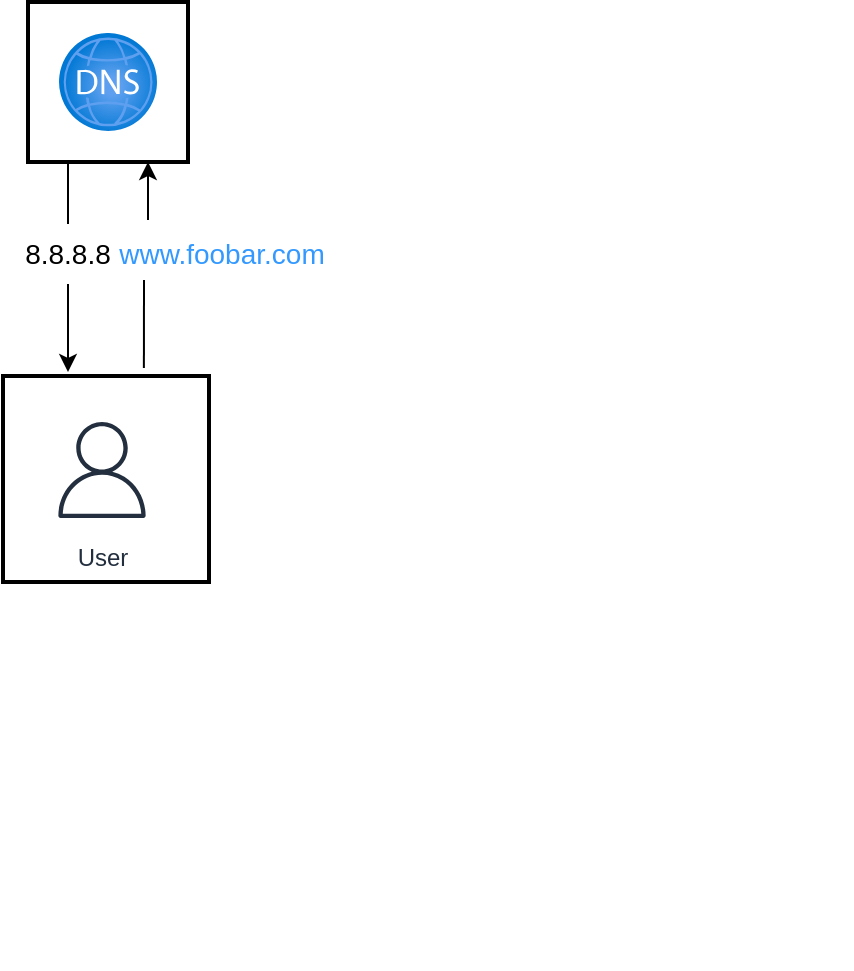 <mxfile version="21.3.4" type="github">
  <diagram name="Page-1" id="Nsb5o_6tdjtulUcONFPZ">
    <mxGraphModel dx="880" dy="476" grid="0" gridSize="10" guides="1" tooltips="1" connect="1" arrows="1" fold="1" page="1" pageScale="1" pageWidth="850" pageHeight="1100" math="0" shadow="0">
      <root>
        <mxCell id="0" />
        <mxCell id="1" parent="0" />
        <mxCell id="Url--dE9LmrYlm1uOAUC-1" value="" style="whiteSpace=wrap;html=1;aspect=fixed;strokeWidth=2;" vertex="1" parent="1">
          <mxGeometry x="146" y="32" width="80" height="80" as="geometry" />
        </mxCell>
        <mxCell id="Url--dE9LmrYlm1uOAUC-2" value="" style="image;aspect=fixed;html=1;points=[];align=center;fontSize=12;image=img/lib/azure2/networking/DNS_Zones.svg;" vertex="1" parent="1">
          <mxGeometry x="161.5" y="47.5" width="49" height="49" as="geometry" />
        </mxCell>
        <mxCell id="Url--dE9LmrYlm1uOAUC-3" value="" style="whiteSpace=wrap;html=1;aspect=fixed;strokeWidth=2;" vertex="1" parent="1">
          <mxGeometry x="133.5" y="219" width="103" height="103" as="geometry" />
        </mxCell>
        <mxCell id="Url--dE9LmrYlm1uOAUC-4" value="User" style="sketch=0;outlineConnect=0;fontColor=#232F3E;gradientColor=none;strokeColor=#232F3E;fillColor=#ffffff;dashed=0;verticalLabelPosition=bottom;verticalAlign=top;align=center;html=1;fontSize=12;fontStyle=0;aspect=fixed;shape=mxgraph.aws4.resourceIcon;resIcon=mxgraph.aws4.user;" vertex="1" parent="1">
          <mxGeometry x="153" y="236" width="60" height="60" as="geometry" />
        </mxCell>
        <mxCell id="Url--dE9LmrYlm1uOAUC-5" value="" style="endArrow=classic;html=1;rounded=0;entryX=0.75;entryY=1;entryDx=0;entryDy=0;" edge="1" parent="1" target="Url--dE9LmrYlm1uOAUC-1">
          <mxGeometry width="50" height="50" relative="1" as="geometry">
            <mxPoint x="206" y="141" as="sourcePoint" />
            <mxPoint x="210" y="115" as="targetPoint" />
          </mxGeometry>
        </mxCell>
        <mxCell id="Url--dE9LmrYlm1uOAUC-6" value="" style="endArrow=classic;html=1;rounded=0;exitX=0.5;exitY=1;exitDx=0;exitDy=0;" edge="1" parent="1" source="Url--dE9LmrYlm1uOAUC-7">
          <mxGeometry width="50" height="50" relative="1" as="geometry">
            <mxPoint x="399" y="274" as="sourcePoint" />
            <mxPoint x="166" y="217" as="targetPoint" />
          </mxGeometry>
        </mxCell>
        <mxCell id="Url--dE9LmrYlm1uOAUC-7" value="8.8.8.8" style="text;html=1;strokeColor=none;fillColor=none;align=center;verticalAlign=middle;whiteSpace=wrap;rounded=0;fontSize=14;" vertex="1" parent="1">
          <mxGeometry x="136" y="143" width="60" height="30" as="geometry" />
        </mxCell>
        <mxCell id="Url--dE9LmrYlm1uOAUC-10" value="www.foobar.com" style="text;html=1;strokeColor=none;fillColor=none;align=center;verticalAlign=middle;whiteSpace=wrap;rounded=0;fontSize=14;fontStyle=0;fontColor=#3399FF;" vertex="1" parent="1">
          <mxGeometry x="210.5" y="143" width="64" height="30" as="geometry" />
        </mxCell>
        <mxCell id="Url--dE9LmrYlm1uOAUC-13" value="" style="endArrow=none;html=1;rounded=0;entryX=0.25;entryY=1;entryDx=0;entryDy=0;exitX=0.5;exitY=0;exitDx=0;exitDy=0;" edge="1" parent="1" source="Url--dE9LmrYlm1uOAUC-7" target="Url--dE9LmrYlm1uOAUC-1">
          <mxGeometry width="50" height="50" relative="1" as="geometry">
            <mxPoint x="388" y="296" as="sourcePoint" />
            <mxPoint x="438" y="246" as="targetPoint" />
          </mxGeometry>
        </mxCell>
        <mxCell id="Url--dE9LmrYlm1uOAUC-14" value="" style="endArrow=none;html=1;rounded=0;entryX=0.684;entryY=-0.039;entryDx=0;entryDy=0;entryPerimeter=0;" edge="1" parent="1" target="Url--dE9LmrYlm1uOAUC-3">
          <mxGeometry width="50" height="50" relative="1" as="geometry">
            <mxPoint x="204" y="171" as="sourcePoint" />
            <mxPoint x="445" y="191" as="targetPoint" />
          </mxGeometry>
        </mxCell>
        <mxCell id="Url--dE9LmrYlm1uOAUC-16" style="edgeStyle=orthogonalEdgeStyle;rounded=0;orthogonalLoop=1;jettySize=auto;html=1;exitX=0.5;exitY=1;exitDx=0;exitDy=0;" edge="1" parent="1">
          <mxGeometry relative="1" as="geometry">
            <mxPoint x="549.5" y="507" as="sourcePoint" />
            <mxPoint x="549.5" y="507" as="targetPoint" />
          </mxGeometry>
        </mxCell>
      </root>
    </mxGraphModel>
  </diagram>
</mxfile>
